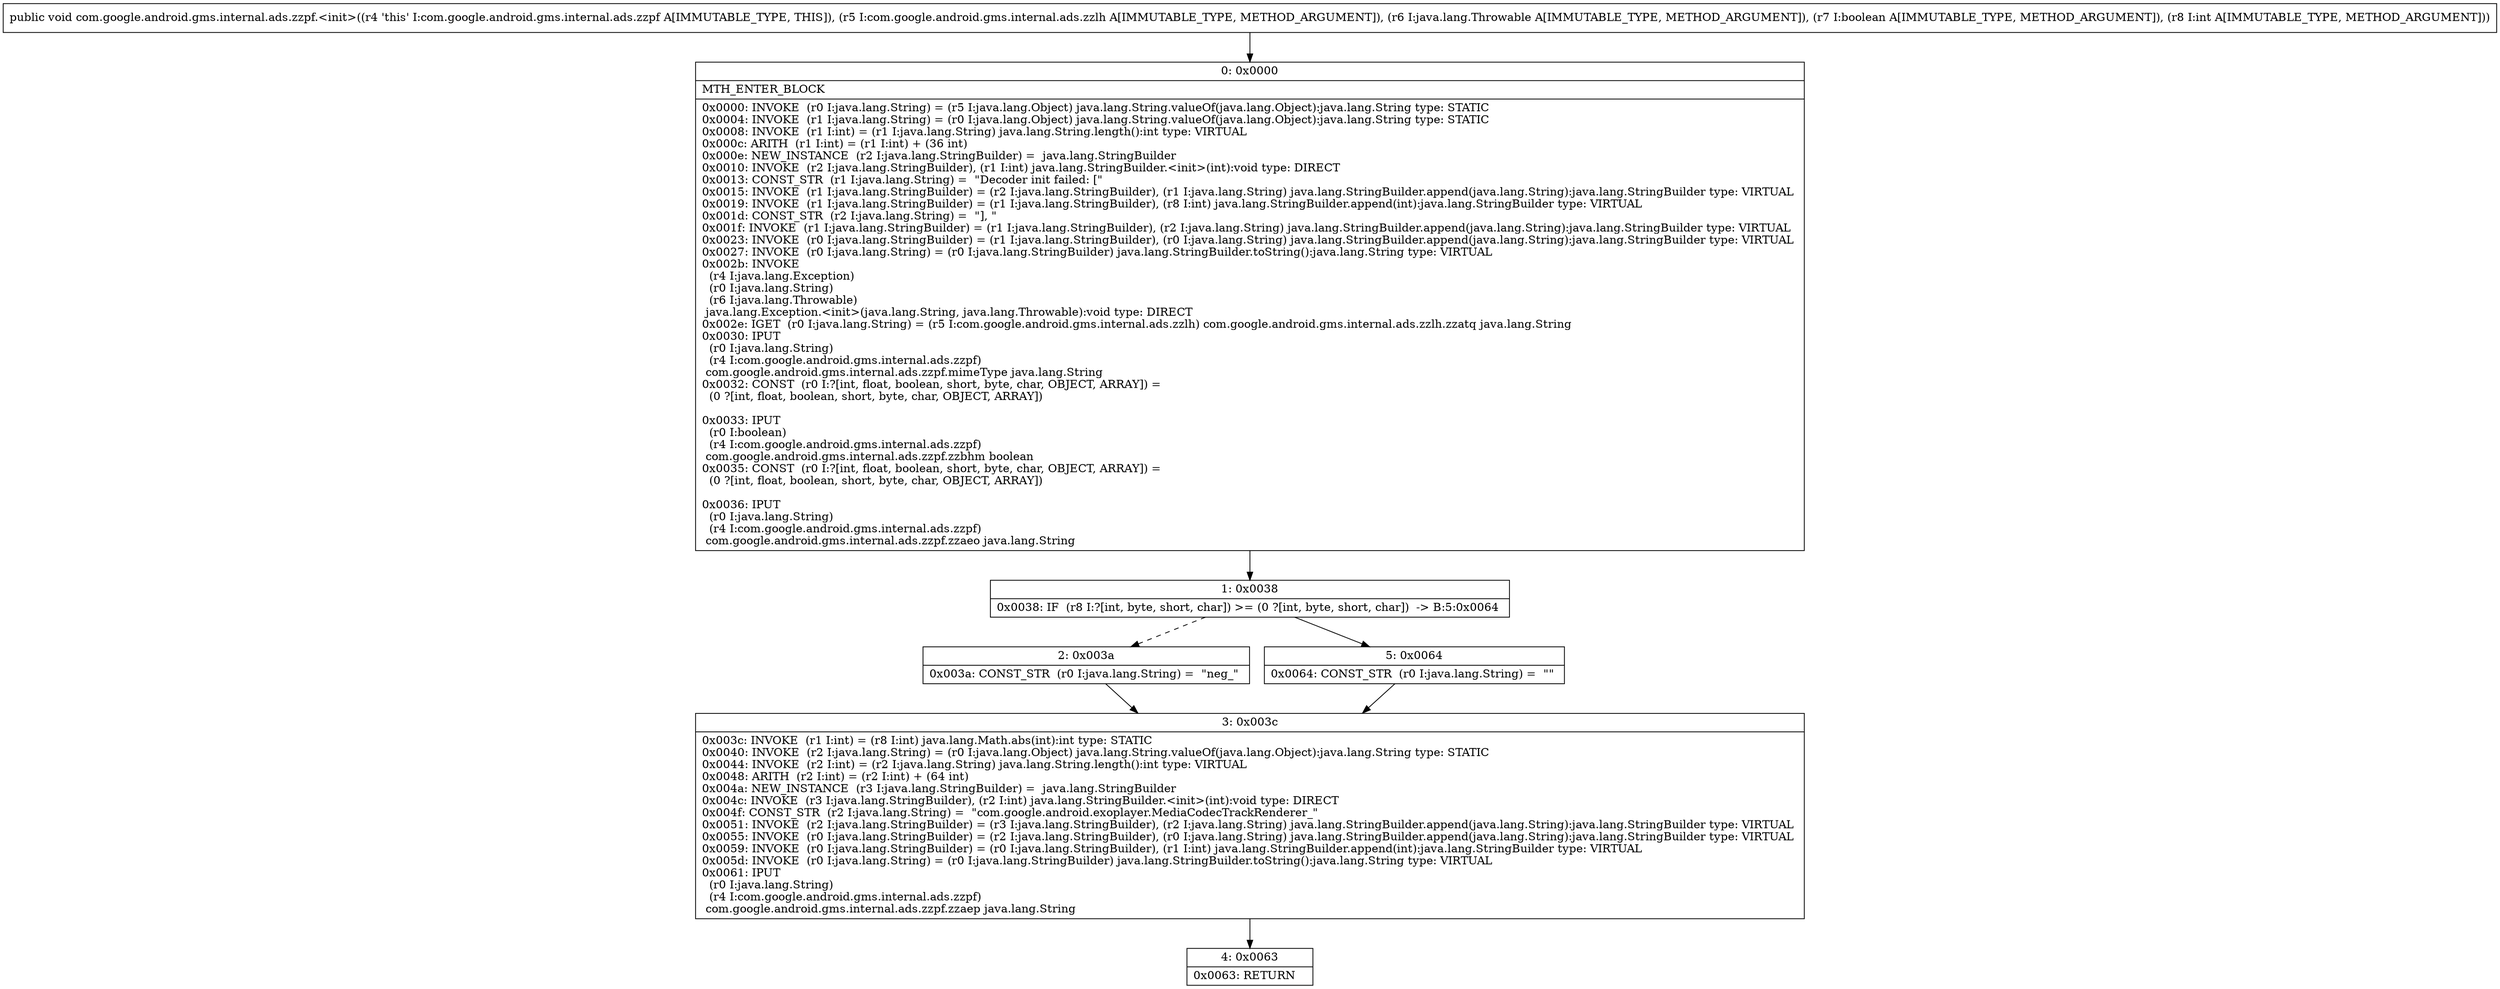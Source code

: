 digraph "CFG forcom.google.android.gms.internal.ads.zzpf.\<init\>(Lcom\/google\/android\/gms\/internal\/ads\/zzlh;Ljava\/lang\/Throwable;ZI)V" {
Node_0 [shape=record,label="{0\:\ 0x0000|MTH_ENTER_BLOCK\l|0x0000: INVOKE  (r0 I:java.lang.String) = (r5 I:java.lang.Object) java.lang.String.valueOf(java.lang.Object):java.lang.String type: STATIC \l0x0004: INVOKE  (r1 I:java.lang.String) = (r0 I:java.lang.Object) java.lang.String.valueOf(java.lang.Object):java.lang.String type: STATIC \l0x0008: INVOKE  (r1 I:int) = (r1 I:java.lang.String) java.lang.String.length():int type: VIRTUAL \l0x000c: ARITH  (r1 I:int) = (r1 I:int) + (36 int) \l0x000e: NEW_INSTANCE  (r2 I:java.lang.StringBuilder) =  java.lang.StringBuilder \l0x0010: INVOKE  (r2 I:java.lang.StringBuilder), (r1 I:int) java.lang.StringBuilder.\<init\>(int):void type: DIRECT \l0x0013: CONST_STR  (r1 I:java.lang.String) =  \"Decoder init failed: [\" \l0x0015: INVOKE  (r1 I:java.lang.StringBuilder) = (r2 I:java.lang.StringBuilder), (r1 I:java.lang.String) java.lang.StringBuilder.append(java.lang.String):java.lang.StringBuilder type: VIRTUAL \l0x0019: INVOKE  (r1 I:java.lang.StringBuilder) = (r1 I:java.lang.StringBuilder), (r8 I:int) java.lang.StringBuilder.append(int):java.lang.StringBuilder type: VIRTUAL \l0x001d: CONST_STR  (r2 I:java.lang.String) =  \"], \" \l0x001f: INVOKE  (r1 I:java.lang.StringBuilder) = (r1 I:java.lang.StringBuilder), (r2 I:java.lang.String) java.lang.StringBuilder.append(java.lang.String):java.lang.StringBuilder type: VIRTUAL \l0x0023: INVOKE  (r0 I:java.lang.StringBuilder) = (r1 I:java.lang.StringBuilder), (r0 I:java.lang.String) java.lang.StringBuilder.append(java.lang.String):java.lang.StringBuilder type: VIRTUAL \l0x0027: INVOKE  (r0 I:java.lang.String) = (r0 I:java.lang.StringBuilder) java.lang.StringBuilder.toString():java.lang.String type: VIRTUAL \l0x002b: INVOKE  \l  (r4 I:java.lang.Exception)\l  (r0 I:java.lang.String)\l  (r6 I:java.lang.Throwable)\l java.lang.Exception.\<init\>(java.lang.String, java.lang.Throwable):void type: DIRECT \l0x002e: IGET  (r0 I:java.lang.String) = (r5 I:com.google.android.gms.internal.ads.zzlh) com.google.android.gms.internal.ads.zzlh.zzatq java.lang.String \l0x0030: IPUT  \l  (r0 I:java.lang.String)\l  (r4 I:com.google.android.gms.internal.ads.zzpf)\l com.google.android.gms.internal.ads.zzpf.mimeType java.lang.String \l0x0032: CONST  (r0 I:?[int, float, boolean, short, byte, char, OBJECT, ARRAY]) = \l  (0 ?[int, float, boolean, short, byte, char, OBJECT, ARRAY])\l \l0x0033: IPUT  \l  (r0 I:boolean)\l  (r4 I:com.google.android.gms.internal.ads.zzpf)\l com.google.android.gms.internal.ads.zzpf.zzbhm boolean \l0x0035: CONST  (r0 I:?[int, float, boolean, short, byte, char, OBJECT, ARRAY]) = \l  (0 ?[int, float, boolean, short, byte, char, OBJECT, ARRAY])\l \l0x0036: IPUT  \l  (r0 I:java.lang.String)\l  (r4 I:com.google.android.gms.internal.ads.zzpf)\l com.google.android.gms.internal.ads.zzpf.zzaeo java.lang.String \l}"];
Node_1 [shape=record,label="{1\:\ 0x0038|0x0038: IF  (r8 I:?[int, byte, short, char]) \>= (0 ?[int, byte, short, char])  \-\> B:5:0x0064 \l}"];
Node_2 [shape=record,label="{2\:\ 0x003a|0x003a: CONST_STR  (r0 I:java.lang.String) =  \"neg_\" \l}"];
Node_3 [shape=record,label="{3\:\ 0x003c|0x003c: INVOKE  (r1 I:int) = (r8 I:int) java.lang.Math.abs(int):int type: STATIC \l0x0040: INVOKE  (r2 I:java.lang.String) = (r0 I:java.lang.Object) java.lang.String.valueOf(java.lang.Object):java.lang.String type: STATIC \l0x0044: INVOKE  (r2 I:int) = (r2 I:java.lang.String) java.lang.String.length():int type: VIRTUAL \l0x0048: ARITH  (r2 I:int) = (r2 I:int) + (64 int) \l0x004a: NEW_INSTANCE  (r3 I:java.lang.StringBuilder) =  java.lang.StringBuilder \l0x004c: INVOKE  (r3 I:java.lang.StringBuilder), (r2 I:int) java.lang.StringBuilder.\<init\>(int):void type: DIRECT \l0x004f: CONST_STR  (r2 I:java.lang.String) =  \"com.google.android.exoplayer.MediaCodecTrackRenderer_\" \l0x0051: INVOKE  (r2 I:java.lang.StringBuilder) = (r3 I:java.lang.StringBuilder), (r2 I:java.lang.String) java.lang.StringBuilder.append(java.lang.String):java.lang.StringBuilder type: VIRTUAL \l0x0055: INVOKE  (r0 I:java.lang.StringBuilder) = (r2 I:java.lang.StringBuilder), (r0 I:java.lang.String) java.lang.StringBuilder.append(java.lang.String):java.lang.StringBuilder type: VIRTUAL \l0x0059: INVOKE  (r0 I:java.lang.StringBuilder) = (r0 I:java.lang.StringBuilder), (r1 I:int) java.lang.StringBuilder.append(int):java.lang.StringBuilder type: VIRTUAL \l0x005d: INVOKE  (r0 I:java.lang.String) = (r0 I:java.lang.StringBuilder) java.lang.StringBuilder.toString():java.lang.String type: VIRTUAL \l0x0061: IPUT  \l  (r0 I:java.lang.String)\l  (r4 I:com.google.android.gms.internal.ads.zzpf)\l com.google.android.gms.internal.ads.zzpf.zzaep java.lang.String \l}"];
Node_4 [shape=record,label="{4\:\ 0x0063|0x0063: RETURN   \l}"];
Node_5 [shape=record,label="{5\:\ 0x0064|0x0064: CONST_STR  (r0 I:java.lang.String) =  \"\" \l}"];
MethodNode[shape=record,label="{public void com.google.android.gms.internal.ads.zzpf.\<init\>((r4 'this' I:com.google.android.gms.internal.ads.zzpf A[IMMUTABLE_TYPE, THIS]), (r5 I:com.google.android.gms.internal.ads.zzlh A[IMMUTABLE_TYPE, METHOD_ARGUMENT]), (r6 I:java.lang.Throwable A[IMMUTABLE_TYPE, METHOD_ARGUMENT]), (r7 I:boolean A[IMMUTABLE_TYPE, METHOD_ARGUMENT]), (r8 I:int A[IMMUTABLE_TYPE, METHOD_ARGUMENT])) }"];
MethodNode -> Node_0;
Node_0 -> Node_1;
Node_1 -> Node_2[style=dashed];
Node_1 -> Node_5;
Node_2 -> Node_3;
Node_3 -> Node_4;
Node_5 -> Node_3;
}

